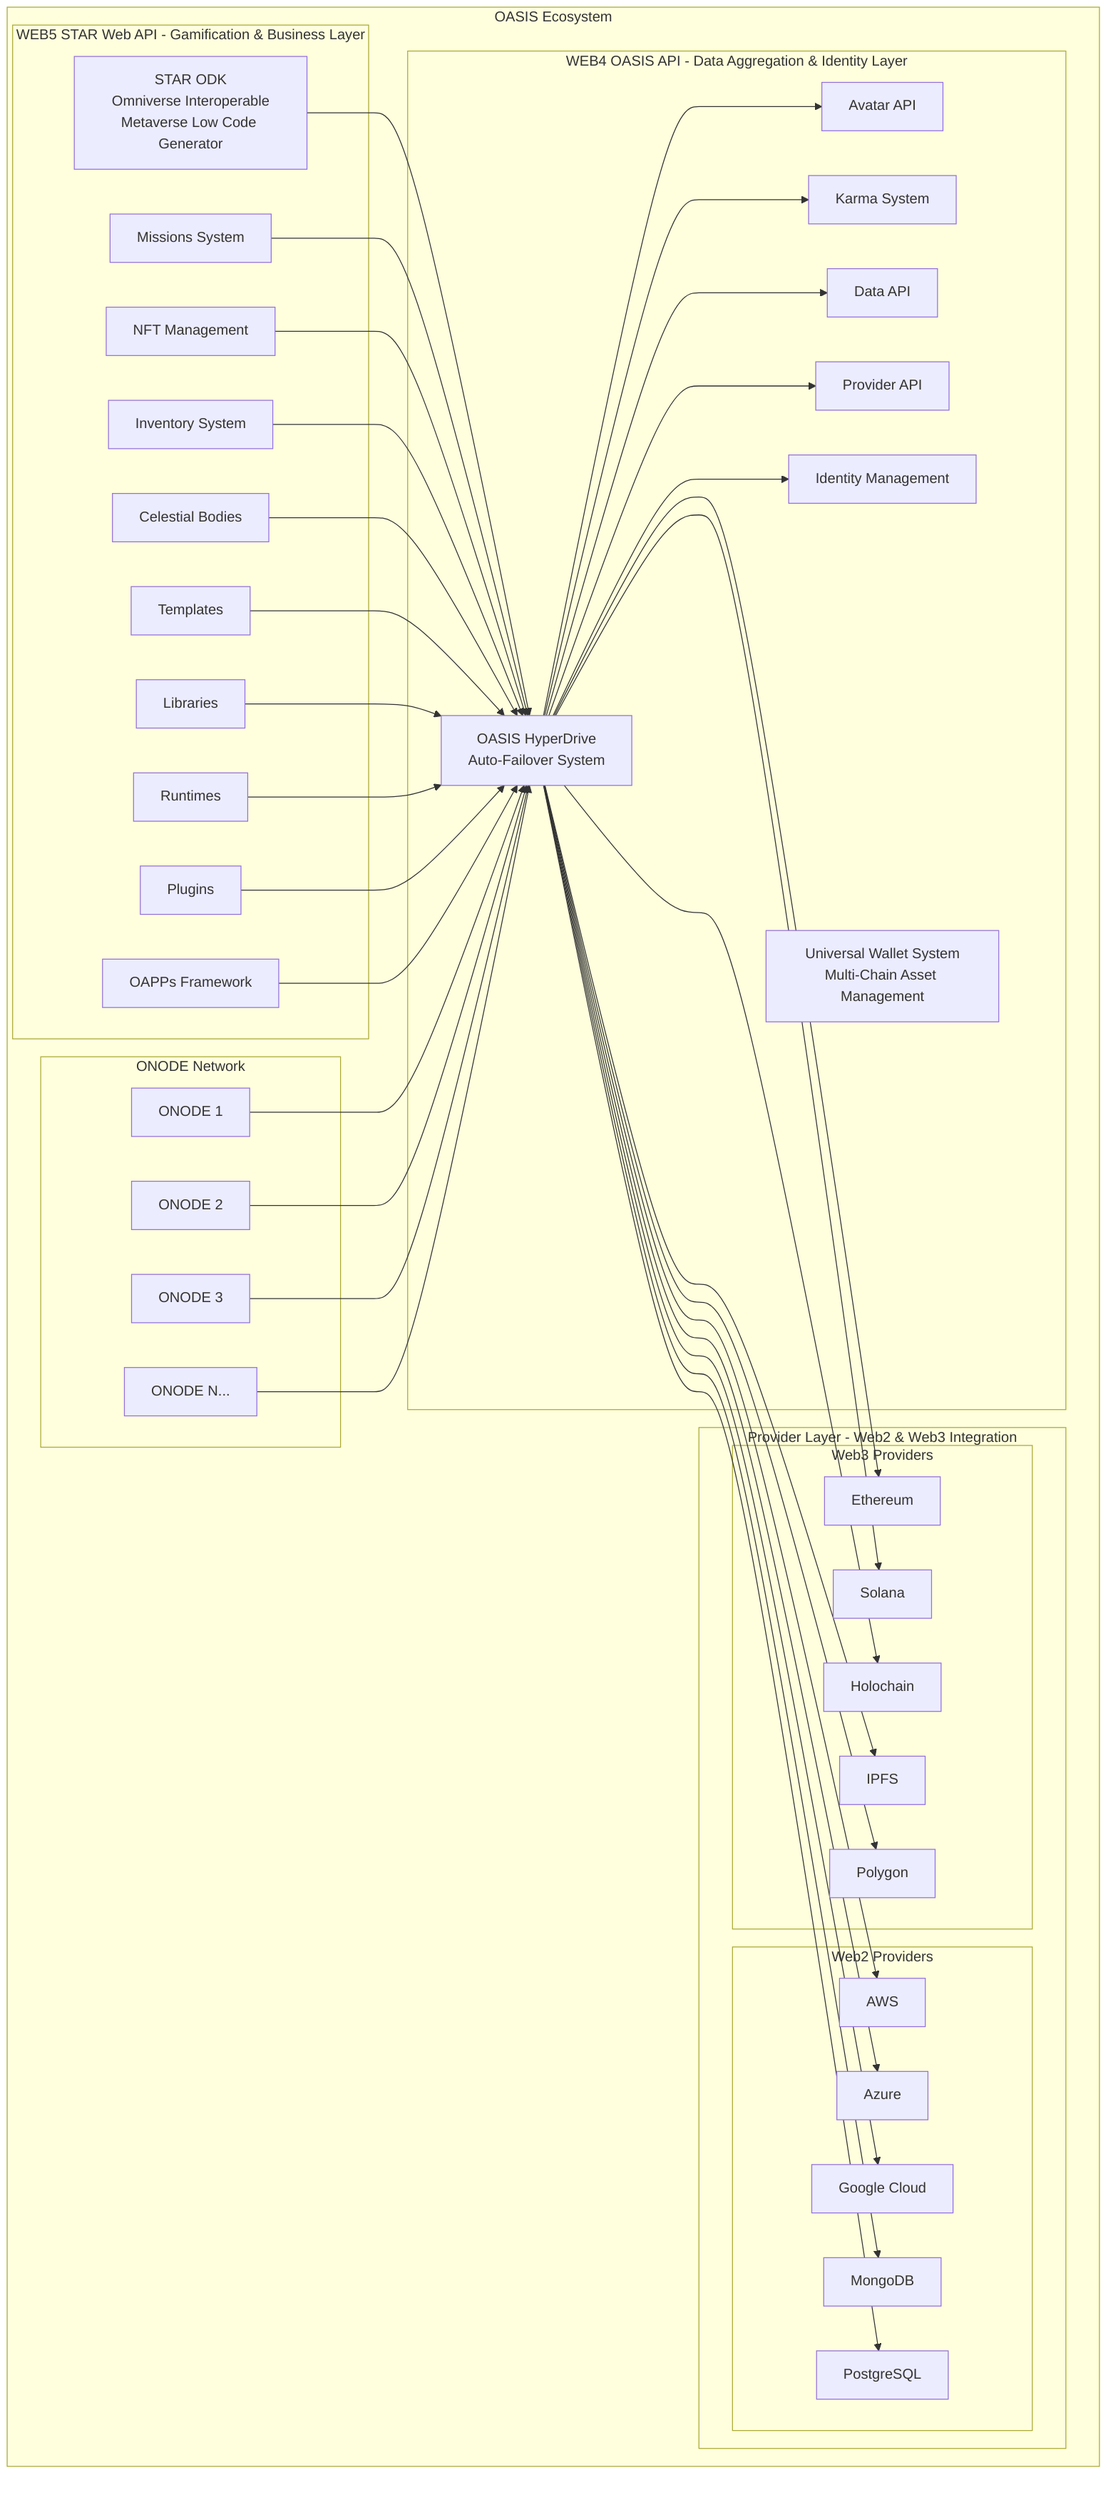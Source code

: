 graph TB
    subgraph "OASIS Ecosystem"
        subgraph "WEB5 STAR Web API - Gamification & Business Layer"
            STAR[STAR ODK\nOmniverse Interoperable\nMetaverse Low Code Generator]
            MISSIONS[Missions System]
            NFTS[NFT Management]
            INVENTORY[Inventory System]
            CELESTIAL[Celestial Bodies]
            TEMPLATES[Templates]
            LIBRARIES[Libraries]
            RUNTIMES[Runtimes]
            PLUGINS[Plugins]
            OAPPS[OAPPs Framework]
        end
        
        subgraph "WEB4 OASIS API - Data Aggregation & Identity Layer"
            HYPERDRIVE[OASIS HyperDrive\nAuto-Failover System]
            AVATAR[Avatar API]
            KARMA[Karma System]
            DATA[Data API]
            PROVIDER[Provider API]
            IDENTITY[Identity Management]
            WALLET[Universal Wallet System\nMulti-Chain Asset Management]
        end
        
        subgraph "Provider Layer - Web2 & Web3 Integration"
            subgraph "Web3 Providers"
                ETH[Ethereum]
                SOL[Solana]
                HOLO[Holochain]
                IPFS[IPFS]
                POLYGON[Polygon]
            end
            
            subgraph "Web2 Providers"
                AWS[AWS]
                AZURE[Azure]
                GCP[Google Cloud]
                MONGO[MongoDB]
                POSTGRES[PostgreSQL]
            end
        end
        
        subgraph "ONODE Network"
            NODE1[ONODE 1]
            NODE2[ONODE 2]
            NODE3[ONODE 3]
            NODEN[ONODE N...]
        end
    end
    
    STAR --> HYPERDRIVE
    MISSIONS --> HYPERDRIVE
    NFTS --> HYPERDRIVE
    INVENTORY --> HYPERDRIVE
    CELESTIAL --> HYPERDRIVE
    TEMPLATES --> HYPERDRIVE
    LIBRARIES --> HYPERDRIVE
    RUNTIMES --> HYPERDRIVE
    PLUGINS --> HYPERDRIVE
    OAPPS --> HYPERDRIVE
    
    HYPERDRIVE --> AVATAR
    HYPERDRIVE --> KARMA
    HYPERDRIVE --> DATA
    HYPERDRIVE --> PROVIDER
    HYPERDRIVE --> IDENTITY
    
    HYPERDRIVE --> ETH
    HYPERDRIVE --> SOL
    HYPERDRIVE --> HOLO
    HYPERDRIVE --> IPFS
    HYPERDRIVE --> POLYGON
    HYPERDRIVE --> AWS
    HYPERDRIVE --> AZURE
    HYPERDRIVE --> GCP
    HYPERDRIVE --> MONGO
    HYPERDRIVE --> POSTGRES
    
    NODE1 --> HYPERDRIVE
    NODE2 --> HYPERDRIVE
    NODE3 --> HYPERDRIVE
    NODEN --> HYPERDRIVE